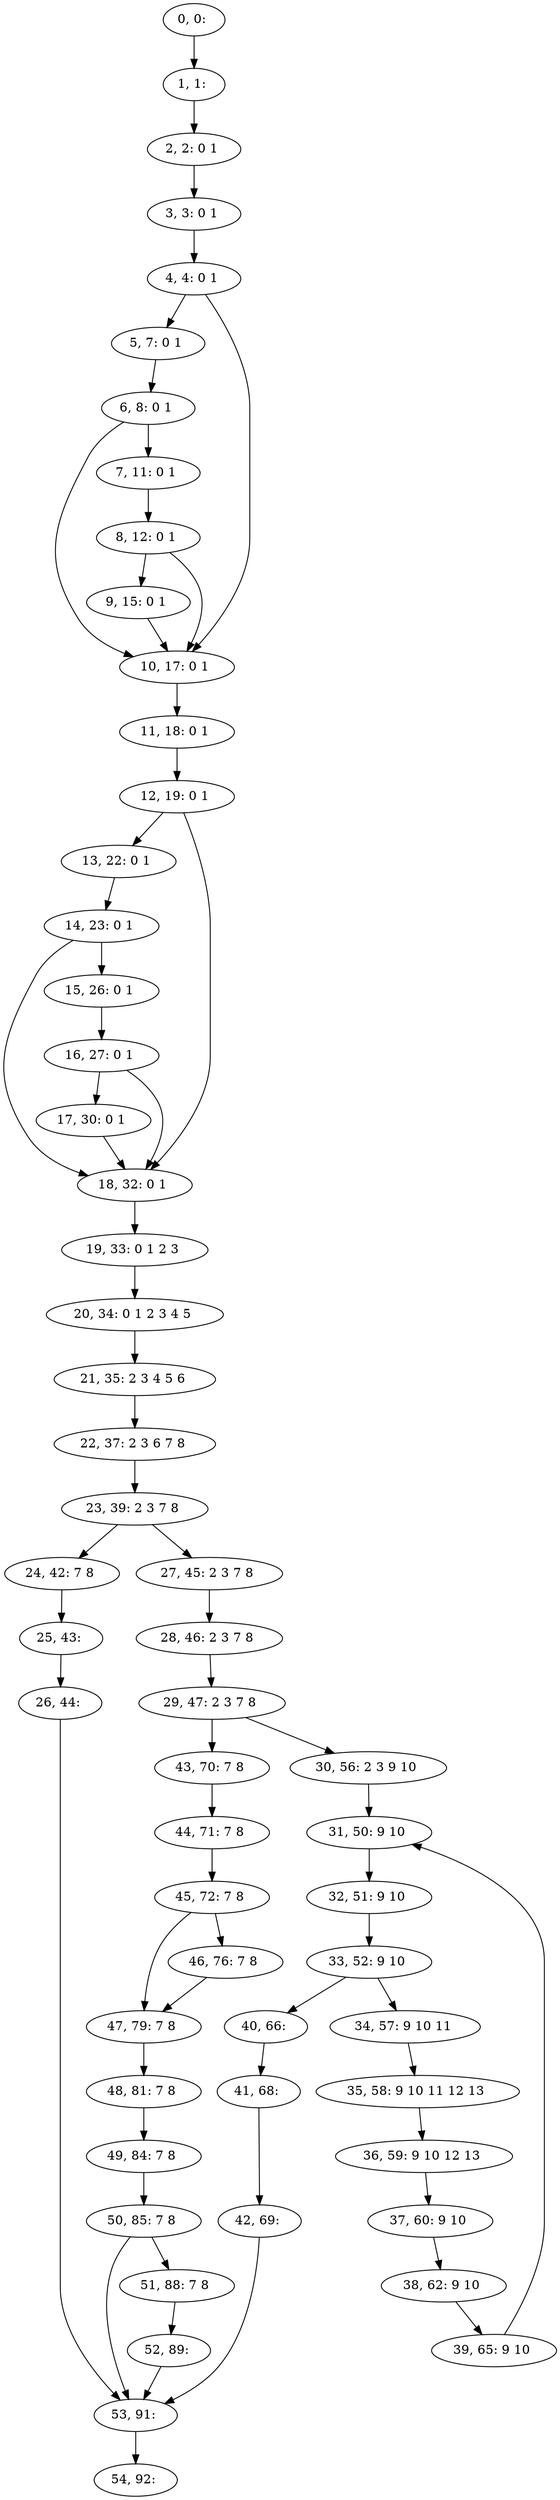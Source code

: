 digraph G {
0[label="0, 0: "];
1[label="1, 1: "];
2[label="2, 2: 0 1 "];
3[label="3, 3: 0 1 "];
4[label="4, 4: 0 1 "];
5[label="5, 7: 0 1 "];
6[label="6, 8: 0 1 "];
7[label="7, 11: 0 1 "];
8[label="8, 12: 0 1 "];
9[label="9, 15: 0 1 "];
10[label="10, 17: 0 1 "];
11[label="11, 18: 0 1 "];
12[label="12, 19: 0 1 "];
13[label="13, 22: 0 1 "];
14[label="14, 23: 0 1 "];
15[label="15, 26: 0 1 "];
16[label="16, 27: 0 1 "];
17[label="17, 30: 0 1 "];
18[label="18, 32: 0 1 "];
19[label="19, 33: 0 1 2 3 "];
20[label="20, 34: 0 1 2 3 4 5 "];
21[label="21, 35: 2 3 4 5 6 "];
22[label="22, 37: 2 3 6 7 8 "];
23[label="23, 39: 2 3 7 8 "];
24[label="24, 42: 7 8 "];
25[label="25, 43: "];
26[label="26, 44: "];
27[label="27, 45: 2 3 7 8 "];
28[label="28, 46: 2 3 7 8 "];
29[label="29, 47: 2 3 7 8 "];
30[label="30, 56: 2 3 9 10 "];
31[label="31, 50: 9 10 "];
32[label="32, 51: 9 10 "];
33[label="33, 52: 9 10 "];
34[label="34, 57: 9 10 11 "];
35[label="35, 58: 9 10 11 12 13 "];
36[label="36, 59: 9 10 12 13 "];
37[label="37, 60: 9 10 "];
38[label="38, 62: 9 10 "];
39[label="39, 65: 9 10 "];
40[label="40, 66: "];
41[label="41, 68: "];
42[label="42, 69: "];
43[label="43, 70: 7 8 "];
44[label="44, 71: 7 8 "];
45[label="45, 72: 7 8 "];
46[label="46, 76: 7 8 "];
47[label="47, 79: 7 8 "];
48[label="48, 81: 7 8 "];
49[label="49, 84: 7 8 "];
50[label="50, 85: 7 8 "];
51[label="51, 88: 7 8 "];
52[label="52, 89: "];
53[label="53, 91: "];
54[label="54, 92: "];
0->1 ;
1->2 ;
2->3 ;
3->4 ;
4->5 ;
4->10 ;
5->6 ;
6->7 ;
6->10 ;
7->8 ;
8->9 ;
8->10 ;
9->10 ;
10->11 ;
11->12 ;
12->13 ;
12->18 ;
13->14 ;
14->15 ;
14->18 ;
15->16 ;
16->17 ;
16->18 ;
17->18 ;
18->19 ;
19->20 ;
20->21 ;
21->22 ;
22->23 ;
23->24 ;
23->27 ;
24->25 ;
25->26 ;
26->53 ;
27->28 ;
28->29 ;
29->30 ;
29->43 ;
30->31 ;
31->32 ;
32->33 ;
33->34 ;
33->40 ;
34->35 ;
35->36 ;
36->37 ;
37->38 ;
38->39 ;
39->31 ;
40->41 ;
41->42 ;
42->53 ;
43->44 ;
44->45 ;
45->46 ;
45->47 ;
46->47 ;
47->48 ;
48->49 ;
49->50 ;
50->51 ;
50->53 ;
51->52 ;
52->53 ;
53->54 ;
}
